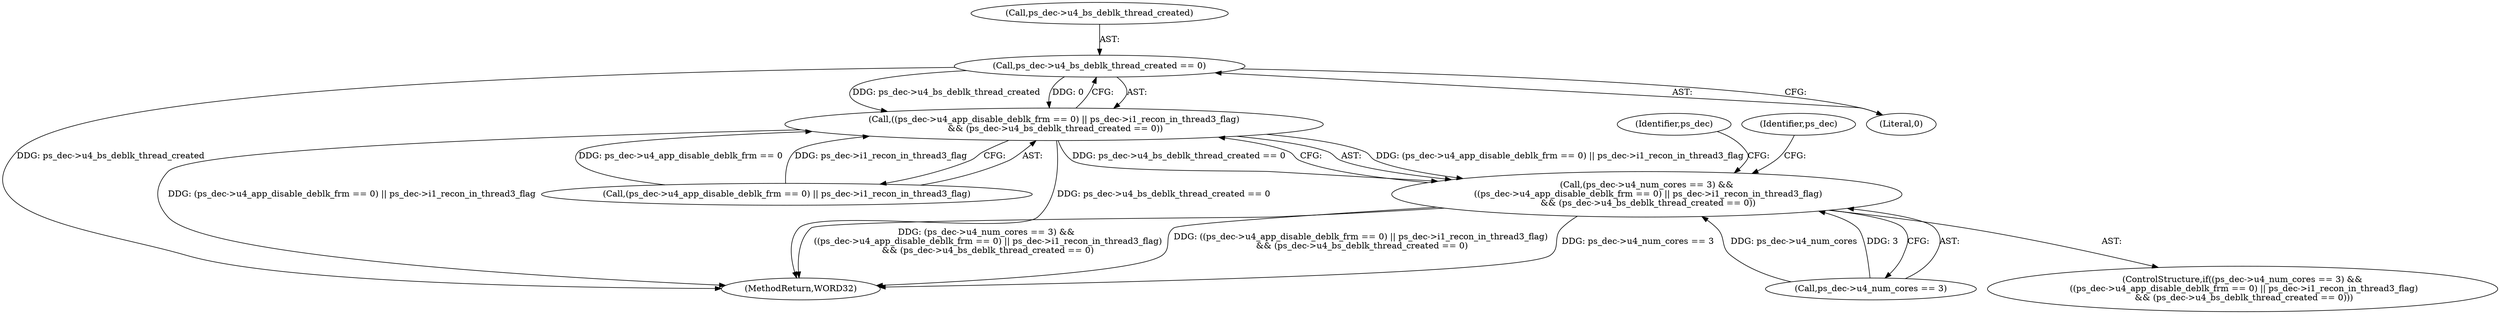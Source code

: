 digraph "0_Android_494561291a503840f385fbcd11d9bc5f4dc502b8_0@pointer" {
"1000511" [label="(Call,ps_dec->u4_bs_deblk_thread_created == 0)"];
"1000501" [label="(Call,((ps_dec->u4_app_disable_deblk_frm == 0) || ps_dec->i1_recon_in_thread3_flag)\n && (ps_dec->u4_bs_deblk_thread_created == 0))"];
"1000495" [label="(Call,(ps_dec->u4_num_cores == 3) &&\n ((ps_dec->u4_app_disable_deblk_frm == 0) || ps_dec->i1_recon_in_thread3_flag)\n && (ps_dec->u4_bs_deblk_thread_created == 0))"];
"1001450" [label="(MethodReturn,WORD32)"];
"1000511" [label="(Call,ps_dec->u4_bs_deblk_thread_created == 0)"];
"1000540" [label="(Identifier,ps_dec)"];
"1000496" [label="(Call,ps_dec->u4_num_cores == 3)"];
"1000501" [label="(Call,((ps_dec->u4_app_disable_deblk_frm == 0) || ps_dec->i1_recon_in_thread3_flag)\n && (ps_dec->u4_bs_deblk_thread_created == 0))"];
"1000515" [label="(Literal,0)"];
"1000502" [label="(Call,(ps_dec->u4_app_disable_deblk_frm == 0) || ps_dec->i1_recon_in_thread3_flag)"];
"1000519" [label="(Identifier,ps_dec)"];
"1000495" [label="(Call,(ps_dec->u4_num_cores == 3) &&\n ((ps_dec->u4_app_disable_deblk_frm == 0) || ps_dec->i1_recon_in_thread3_flag)\n && (ps_dec->u4_bs_deblk_thread_created == 0))"];
"1000512" [label="(Call,ps_dec->u4_bs_deblk_thread_created)"];
"1000494" [label="(ControlStructure,if((ps_dec->u4_num_cores == 3) &&\n ((ps_dec->u4_app_disable_deblk_frm == 0) || ps_dec->i1_recon_in_thread3_flag)\n && (ps_dec->u4_bs_deblk_thread_created == 0)))"];
"1000511" -> "1000501"  [label="AST: "];
"1000511" -> "1000515"  [label="CFG: "];
"1000512" -> "1000511"  [label="AST: "];
"1000515" -> "1000511"  [label="AST: "];
"1000501" -> "1000511"  [label="CFG: "];
"1000511" -> "1001450"  [label="DDG: ps_dec->u4_bs_deblk_thread_created"];
"1000511" -> "1000501"  [label="DDG: ps_dec->u4_bs_deblk_thread_created"];
"1000511" -> "1000501"  [label="DDG: 0"];
"1000501" -> "1000495"  [label="AST: "];
"1000501" -> "1000502"  [label="CFG: "];
"1000502" -> "1000501"  [label="AST: "];
"1000495" -> "1000501"  [label="CFG: "];
"1000501" -> "1001450"  [label="DDG: ps_dec->u4_bs_deblk_thread_created == 0"];
"1000501" -> "1001450"  [label="DDG: (ps_dec->u4_app_disable_deblk_frm == 0) || ps_dec->i1_recon_in_thread3_flag"];
"1000501" -> "1000495"  [label="DDG: (ps_dec->u4_app_disable_deblk_frm == 0) || ps_dec->i1_recon_in_thread3_flag"];
"1000501" -> "1000495"  [label="DDG: ps_dec->u4_bs_deblk_thread_created == 0"];
"1000502" -> "1000501"  [label="DDG: ps_dec->u4_app_disable_deblk_frm == 0"];
"1000502" -> "1000501"  [label="DDG: ps_dec->i1_recon_in_thread3_flag"];
"1000495" -> "1000494"  [label="AST: "];
"1000495" -> "1000496"  [label="CFG: "];
"1000496" -> "1000495"  [label="AST: "];
"1000519" -> "1000495"  [label="CFG: "];
"1000540" -> "1000495"  [label="CFG: "];
"1000495" -> "1001450"  [label="DDG: ps_dec->u4_num_cores == 3"];
"1000495" -> "1001450"  [label="DDG: (ps_dec->u4_num_cores == 3) &&\n ((ps_dec->u4_app_disable_deblk_frm == 0) || ps_dec->i1_recon_in_thread3_flag)\n && (ps_dec->u4_bs_deblk_thread_created == 0)"];
"1000495" -> "1001450"  [label="DDG: ((ps_dec->u4_app_disable_deblk_frm == 0) || ps_dec->i1_recon_in_thread3_flag)\n && (ps_dec->u4_bs_deblk_thread_created == 0)"];
"1000496" -> "1000495"  [label="DDG: ps_dec->u4_num_cores"];
"1000496" -> "1000495"  [label="DDG: 3"];
}
